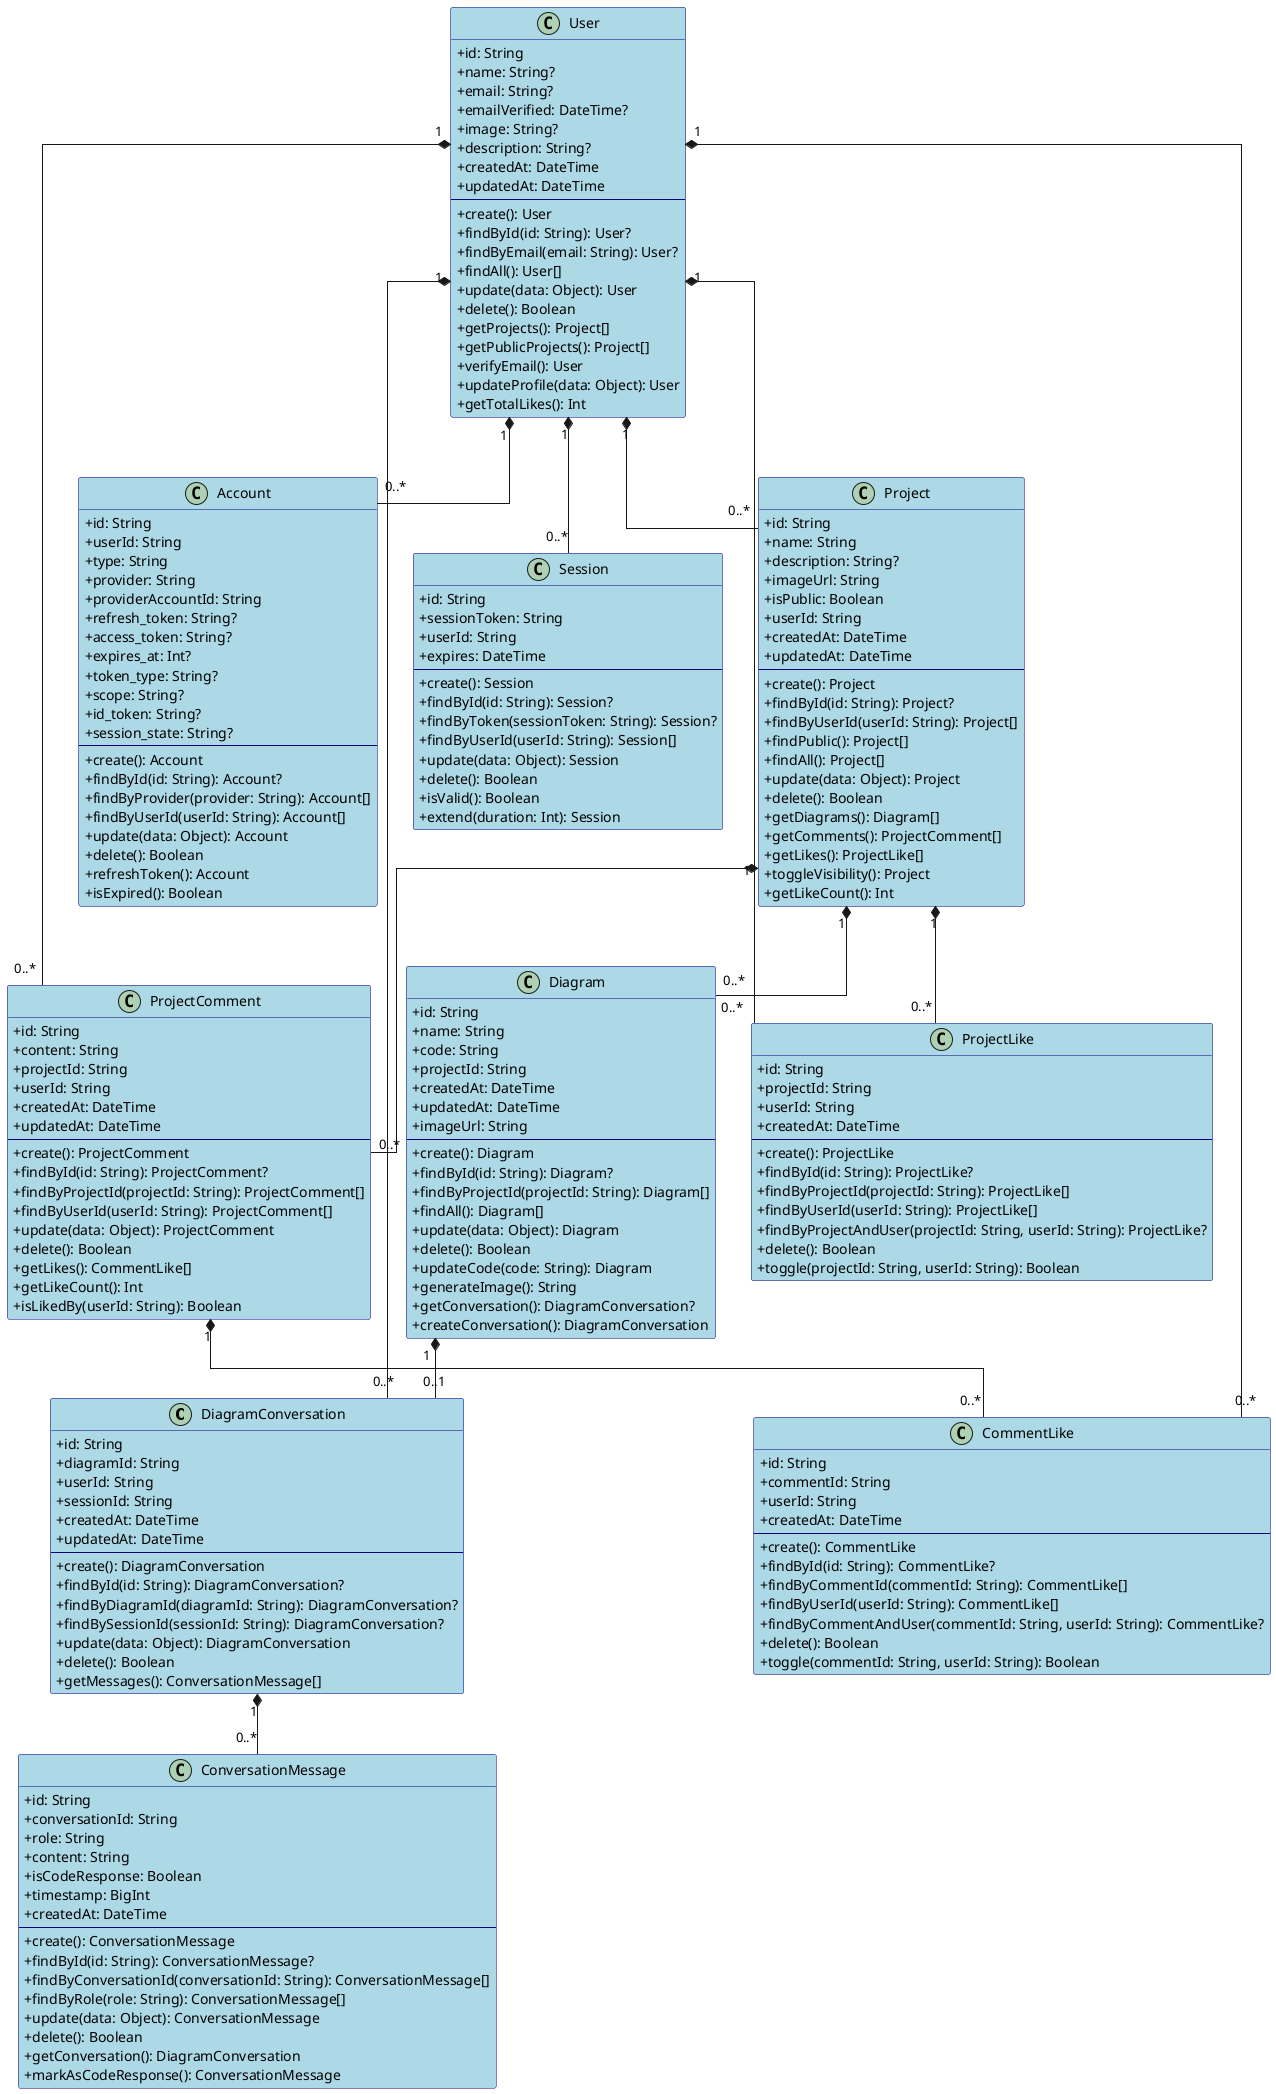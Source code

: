 @startuml
skinparam classAttributeIconSize 0
skinparam classBackgroundColor LightBlue
skinparam classBorderColor Navy
skinparam classFontColor Black
skinparam classFontSize 14
skinparam linetype ortho

class DiagramConversation {
+ id: String
+ diagramId: String
+ userId: String
+ sessionId: String
+ createdAt: DateTime
+ updatedAt: DateTime
--
+ create(): DiagramConversation
+ findById(id: String): DiagramConversation?
+ findByDiagramId(diagramId: String): DiagramConversation?
+ findBySessionId(sessionId: String): DiagramConversation?
+ update(data: Object): DiagramConversation
+ delete(): Boolean
+ getMessages(): ConversationMessage[]
}

class ConversationMessage {
+ id: String
+ conversationId: String
+ role: String
+ content: String
+ isCodeResponse: Boolean
+ timestamp: BigInt
+ createdAt: DateTime
--
+ create(): ConversationMessage
+ findById(id: String): ConversationMessage?
+ findByConversationId(conversationId: String): ConversationMessage[]
+ findByRole(role: String): ConversationMessage[]
+ update(data: Object): ConversationMessage
+ delete(): Boolean
+ getConversation(): DiagramConversation
+ markAsCodeResponse(): ConversationMessage
}

class Account {
+ id: String
+ userId: String
+ type: String
+ provider: String
+ providerAccountId: String
+ refresh_token: String?
+ access_token: String?
+ expires_at: Int?
+ token_type: String?
+ scope: String?
+ id_token: String?
+ session_state: String?
--
+ create(): Account
+ findById(id: String): Account?
+ findByProvider(provider: String): Account[]
+ findByUserId(userId: String): Account[]
+ update(data: Object): Account
+ delete(): Boolean
+ refreshToken(): Account
+ isExpired(): Boolean
}

class Session {
+ id: String
+ sessionToken: String
+ userId: String
+ expires: DateTime
--
+ create(): Session
+ findById(id: String): Session?
+ findByToken(sessionToken: String): Session?
+ findByUserId(userId: String): Session[]
+ update(data: Object): Session
+ delete(): Boolean
+ isValid(): Boolean
+ extend(duration: Int): Session
}

class User {
+ id: String
+ name: String?
+ email: String?
+ emailVerified: DateTime?
+ image: String?
+ description: String?
+ createdAt: DateTime
+ updatedAt: DateTime
--
+ create(): User
+ findById(id: String): User?
+ findByEmail(email: String): User?
+ findAll(): User[]
+ update(data: Object): User
+ delete(): Boolean
+ getProjects(): Project[]
+ getPublicProjects(): Project[]
+ verifyEmail(): User
+ updateProfile(data: Object): User
+ getTotalLikes(): Int
}

class Project {
+ id: String
+ name: String
+ description: String?
+ imageUrl: String
+ isPublic: Boolean
+ userId: String
+ createdAt: DateTime
+ updatedAt: DateTime
--
+ create(): Project
+ findById(id: String): Project?
+ findByUserId(userId: String): Project[]
+ findPublic(): Project[]
+ findAll(): Project[]
+ update(data: Object): Project
+ delete(): Boolean
+ getDiagrams(): Diagram[]
+ getComments(): ProjectComment[]
+ getLikes(): ProjectLike[]
+ toggleVisibility(): Project
+ getLikeCount(): Int
}

class Diagram {
+ id: String
+ name: String
+ code: String
+ projectId: String
+ createdAt: DateTime
+ updatedAt: DateTime
+ imageUrl: String
--
+ create(): Diagram
+ findById(id: String): Diagram?
+ findByProjectId(projectId: String): Diagram[]
+ findAll(): Diagram[]
+ update(data: Object): Diagram
+ delete(): Boolean
+ updateCode(code: String): Diagram
+ generateImage(): String
+ getConversation(): DiagramConversation?
+ createConversation(): DiagramConversation
}

class ProjectComment {
+ id: String
+ content: String
+ projectId: String
+ userId: String
+ createdAt: DateTime
+ updatedAt: DateTime
--
+ create(): ProjectComment
+ findById(id: String): ProjectComment?
+ findByProjectId(projectId: String): ProjectComment[]
+ findByUserId(userId: String): ProjectComment[]
+ update(data: Object): ProjectComment
+ delete(): Boolean
+ getLikes(): CommentLike[]
+ getLikeCount(): Int
+ isLikedBy(userId: String): Boolean
}

class ProjectLike {
+ id: String
+ projectId: String
+ userId: String
+ createdAt: DateTime
--
+ create(): ProjectLike
+ findById(id: String): ProjectLike?
+ findByProjectId(projectId: String): ProjectLike[]
+ findByUserId(userId: String): ProjectLike[]
+ findByProjectAndUser(projectId: String, userId: String): ProjectLike?
+ delete(): Boolean
+ toggle(projectId: String, userId: String): Boolean
}

class CommentLike {
+ id: String
+ commentId: String
+ userId: String
+ createdAt: DateTime
--
+ create(): CommentLike
+ findById(id: String): CommentLike?
+ findByCommentId(commentId: String): CommentLike[]
+ findByUserId(userId: String): CommentLike[]
+ findByCommentAndUser(commentId: String, userId: String): CommentLike?
+ delete(): Boolean
+ toggle(commentId: String, userId: String): Boolean
}

' Relationships based on Prisma schema
User "1" *-- "0..*" Account
User "1" *-- "0..*" Session
User "1" *-- "0..*" Project
User "1" *-- "0..*" ProjectComment
User "1" *-- "0..*" ProjectLike
User "1" *-- "0..*" CommentLike
User "1" *-- "0..*" DiagramConversation

Project "1" *-- "0..*" Diagram
Project "1" *-- "0..*" ProjectComment
Project "1" *-- "0..*" ProjectLike

Diagram "1" *-- "0..1" DiagramConversation
DiagramConversation "1" *-- "0..*" ConversationMessage

ProjectComment "1" *-- "0..*" CommentLike

@enduml